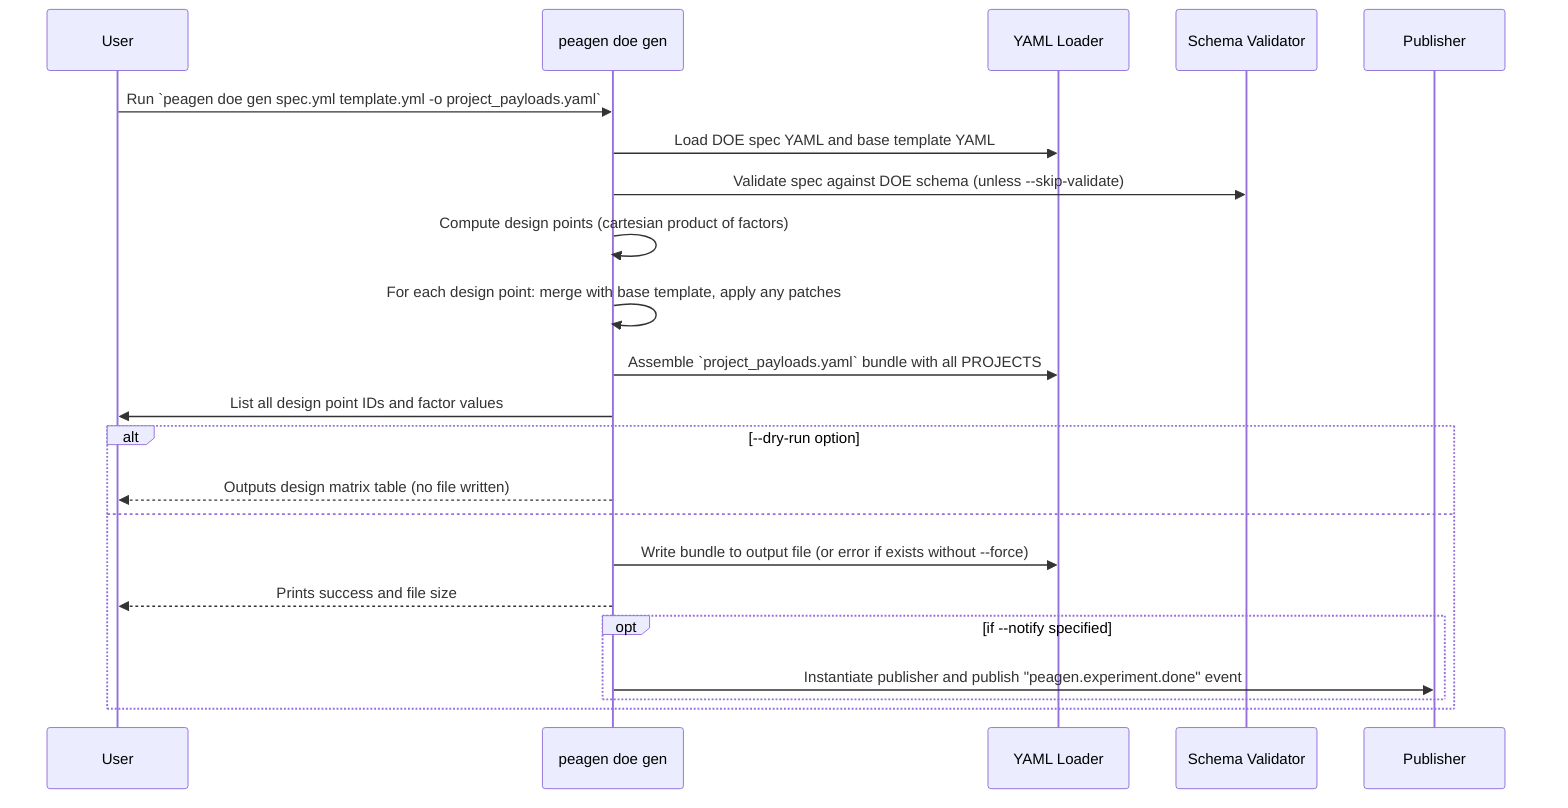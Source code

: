 sequenceDiagram
    participant User
    participant CLI as peagen doe gen
    participant YAML as YAML Loader
    participant Schema as Schema Validator
    participant Publisher
    User ->> CLI: Run `peagen doe gen spec.yml template.yml -o project_payloads.yaml`
    CLI ->> YAML: Load DOE spec YAML and base template YAML
    CLI ->> Schema: Validate spec against DOE schema (unless --skip-validate)
    CLI ->> CLI: Compute design points (cartesian product of factors)
    CLI ->> CLI: For each design point: merge with base template, apply any patches
    CLI ->> YAML: Assemble `project_payloads.yaml` bundle with all PROJECTS
    CLI ->> User: List all design point IDs and factor values
    alt --dry-run option
        CLI -->> User: Outputs design matrix table (no file written)
    else 
        CLI ->> YAML: Write bundle to output file (or error if exists without --force)
        CLI -->> User: Prints success and file size
        opt if --notify specified
            CLI ->> Publisher: Instantiate publisher and publish "peagen.experiment.done" event
        end
    end